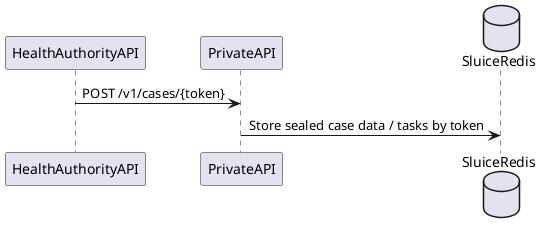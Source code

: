 @startuml
participant HealthAuthorityAPI as HAAPI
participant PrivateAPI         as PrivateAPI
database    SluiceRedis        as Redis

HAAPI      ->  PrivateAPI : POST /v1/cases/{token}
PrivateAPI ->  Redis      : Store sealed case data / tasks by token
@enduml